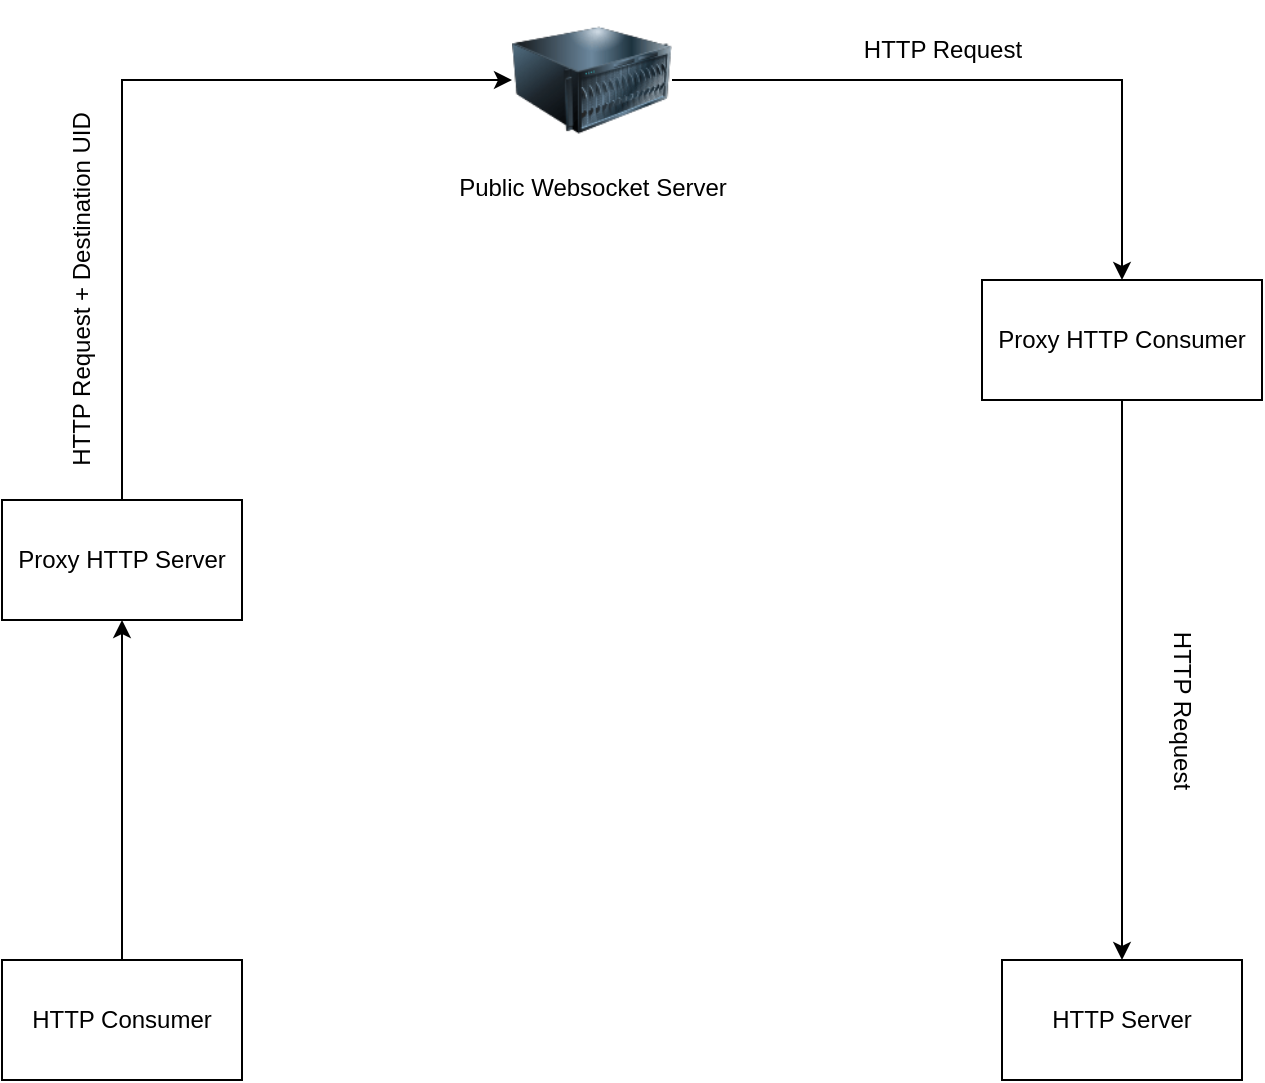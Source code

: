 <mxfile version="21.2.1" type="github">
  <diagram name="Page-1" id="Cl_RyHP-qeL_iuJ1_8LN">
    <mxGraphModel dx="1434" dy="775" grid="1" gridSize="10" guides="1" tooltips="1" connect="1" arrows="1" fold="1" page="1" pageScale="1" pageWidth="850" pageHeight="1100" math="0" shadow="0">
      <root>
        <mxCell id="0" />
        <mxCell id="1" parent="0" />
        <mxCell id="M_4hoaOgUC3wFRqDc9iV-12" style="edgeStyle=orthogonalEdgeStyle;rounded=0;orthogonalLoop=1;jettySize=auto;html=1;entryX=0.5;entryY=0;entryDx=0;entryDy=0;" edge="1" parent="1" source="ln6owdjJWBcUK8_FFF5o-1" target="M_4hoaOgUC3wFRqDc9iV-3">
          <mxGeometry relative="1" as="geometry" />
        </mxCell>
        <mxCell id="ln6owdjJWBcUK8_FFF5o-1" value="Public Websocket Server" style="image;html=1;image=img/lib/clip_art/computers/Server_128x128.png" parent="1" vertex="1">
          <mxGeometry x="385" y="140" width="80" height="80" as="geometry" />
        </mxCell>
        <mxCell id="M_4hoaOgUC3wFRqDc9iV-9" value="" style="edgeStyle=orthogonalEdgeStyle;rounded=0;orthogonalLoop=1;jettySize=auto;html=1;entryX=0;entryY=0.5;entryDx=0;entryDy=0;" edge="1" parent="1" source="M_4hoaOgUC3wFRqDc9iV-2" target="ln6owdjJWBcUK8_FFF5o-1">
          <mxGeometry relative="1" as="geometry">
            <mxPoint x="190" y="200" as="targetPoint" />
            <Array as="points">
              <mxPoint x="190" y="180" />
            </Array>
          </mxGeometry>
        </mxCell>
        <mxCell id="M_4hoaOgUC3wFRqDc9iV-2" value="Proxy HTTP Server" style="rounded=0;whiteSpace=wrap;html=1;" vertex="1" parent="1">
          <mxGeometry x="130" y="390" width="120" height="60" as="geometry" />
        </mxCell>
        <mxCell id="M_4hoaOgUC3wFRqDc9iV-13" style="edgeStyle=orthogonalEdgeStyle;rounded=0;orthogonalLoop=1;jettySize=auto;html=1;entryX=0.5;entryY=0;entryDx=0;entryDy=0;" edge="1" parent="1" source="M_4hoaOgUC3wFRqDc9iV-3" target="M_4hoaOgUC3wFRqDc9iV-6">
          <mxGeometry relative="1" as="geometry" />
        </mxCell>
        <mxCell id="M_4hoaOgUC3wFRqDc9iV-3" value="Proxy HTTP Consumer" style="rounded=0;whiteSpace=wrap;html=1;" vertex="1" parent="1">
          <mxGeometry x="620" y="280" width="140" height="60" as="geometry" />
        </mxCell>
        <mxCell id="M_4hoaOgUC3wFRqDc9iV-7" value="" style="edgeStyle=orthogonalEdgeStyle;rounded=0;orthogonalLoop=1;jettySize=auto;html=1;" edge="1" parent="1" source="M_4hoaOgUC3wFRqDc9iV-5" target="M_4hoaOgUC3wFRqDc9iV-2">
          <mxGeometry relative="1" as="geometry" />
        </mxCell>
        <mxCell id="M_4hoaOgUC3wFRqDc9iV-5" value="HTTP Consumer" style="rounded=0;whiteSpace=wrap;html=1;" vertex="1" parent="1">
          <mxGeometry x="130" y="620" width="120" height="60" as="geometry" />
        </mxCell>
        <mxCell id="M_4hoaOgUC3wFRqDc9iV-6" value="HTTP Server" style="rounded=0;whiteSpace=wrap;html=1;" vertex="1" parent="1">
          <mxGeometry x="630" y="620" width="120" height="60" as="geometry" />
        </mxCell>
        <mxCell id="M_4hoaOgUC3wFRqDc9iV-10" value="HTTP Request" style="text;html=1;align=center;verticalAlign=middle;resizable=0;points=[];autosize=1;strokeColor=none;fillColor=none;rotation=0;" vertex="1" parent="1">
          <mxGeometry x="550" y="150" width="100" height="30" as="geometry" />
        </mxCell>
        <mxCell id="M_4hoaOgUC3wFRqDc9iV-11" value="HTTP Request + Destination UID" style="text;html=1;align=center;verticalAlign=middle;resizable=0;points=[];autosize=1;strokeColor=none;fillColor=none;rotation=-90;" vertex="1" parent="1">
          <mxGeometry x="70" y="270" width="200" height="30" as="geometry" />
        </mxCell>
        <mxCell id="M_4hoaOgUC3wFRqDc9iV-15" value="HTTP Request" style="text;html=1;align=center;verticalAlign=middle;resizable=0;points=[];autosize=1;strokeColor=none;fillColor=none;rotation=90;" vertex="1" parent="1">
          <mxGeometry x="670" y="480" width="100" height="30" as="geometry" />
        </mxCell>
      </root>
    </mxGraphModel>
  </diagram>
</mxfile>
